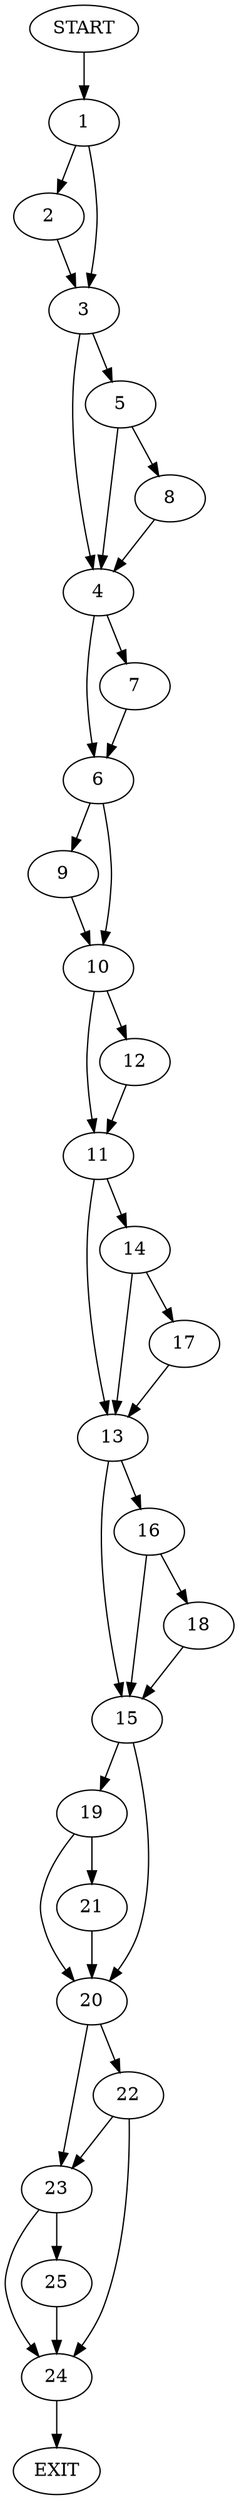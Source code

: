 digraph {
0 [label="START"]
26 [label="EXIT"]
0 -> 1
1 -> 2
1 -> 3
2 -> 3
3 -> 4
3 -> 5
4 -> 6
4 -> 7
5 -> 4
5 -> 8
8 -> 4
6 -> 9
6 -> 10
7 -> 6
9 -> 10
10 -> 11
10 -> 12
11 -> 13
11 -> 14
12 -> 11
13 -> 15
13 -> 16
14 -> 13
14 -> 17
17 -> 13
16 -> 15
16 -> 18
15 -> 19
15 -> 20
18 -> 15
19 -> 21
19 -> 20
20 -> 22
20 -> 23
21 -> 20
23 -> 24
23 -> 25
22 -> 23
22 -> 24
24 -> 26
25 -> 24
}
